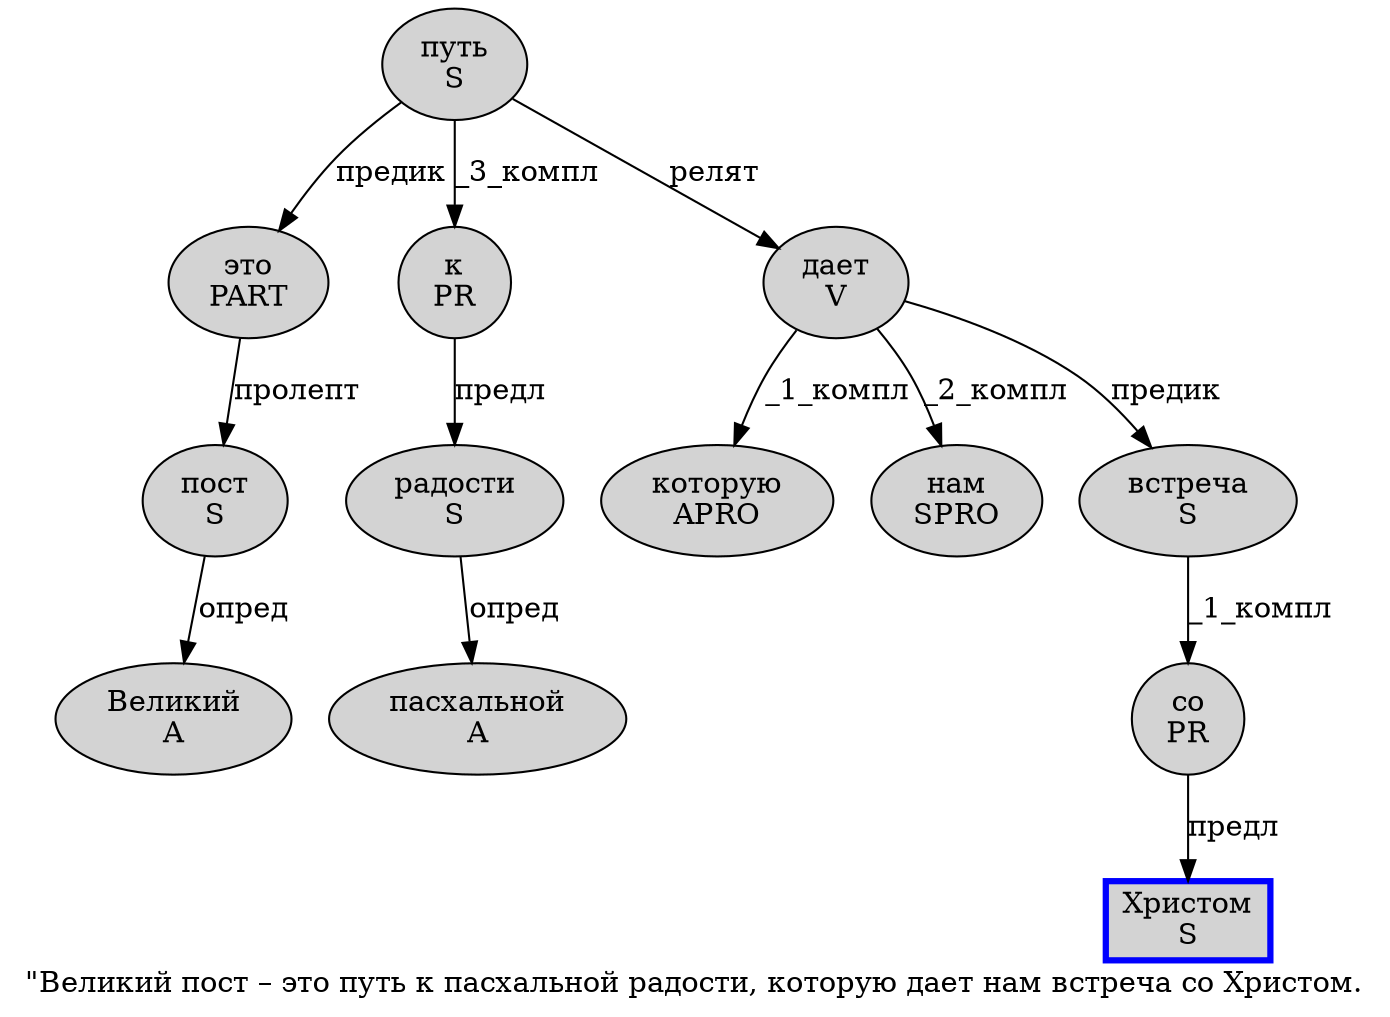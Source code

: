 digraph SENTENCE_456 {
	graph [label="\"Великий пост – это путь к пасхальной радости, которую дает нам встреча со Христом."]
	node [style=filled]
		1 [label="Великий
A" color="" fillcolor=lightgray penwidth=1 shape=ellipse]
		2 [label="пост
S" color="" fillcolor=lightgray penwidth=1 shape=ellipse]
		4 [label="это
PART" color="" fillcolor=lightgray penwidth=1 shape=ellipse]
		5 [label="путь
S" color="" fillcolor=lightgray penwidth=1 shape=ellipse]
		6 [label="к
PR" color="" fillcolor=lightgray penwidth=1 shape=ellipse]
		7 [label="пасхальной
A" color="" fillcolor=lightgray penwidth=1 shape=ellipse]
		8 [label="радости
S" color="" fillcolor=lightgray penwidth=1 shape=ellipse]
		10 [label="которую
APRO" color="" fillcolor=lightgray penwidth=1 shape=ellipse]
		11 [label="дает
V" color="" fillcolor=lightgray penwidth=1 shape=ellipse]
		12 [label="нам
SPRO" color="" fillcolor=lightgray penwidth=1 shape=ellipse]
		13 [label="встреча
S" color="" fillcolor=lightgray penwidth=1 shape=ellipse]
		14 [label="со
PR" color="" fillcolor=lightgray penwidth=1 shape=ellipse]
		15 [label="Христом
S" color=blue fillcolor=lightgray penwidth=3 shape=box]
			6 -> 8 [label="предл"]
			4 -> 2 [label="пролепт"]
			5 -> 4 [label="предик"]
			5 -> 6 [label="_3_компл"]
			5 -> 11 [label="релят"]
			13 -> 14 [label="_1_компл"]
			11 -> 10 [label="_1_компл"]
			11 -> 12 [label="_2_компл"]
			11 -> 13 [label="предик"]
			2 -> 1 [label="опред"]
			8 -> 7 [label="опред"]
			14 -> 15 [label="предл"]
}
